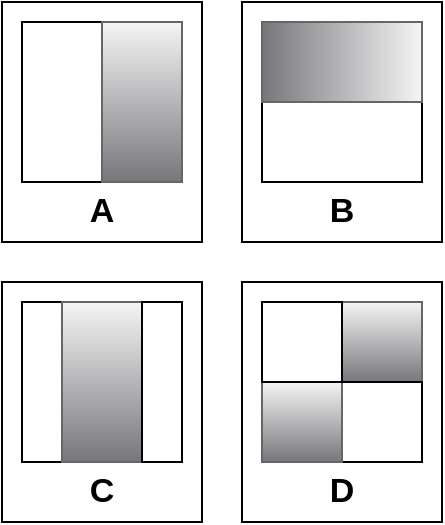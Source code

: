 <mxfile version="21.6.1" type="device">
  <diagram name="Page-1" id="5dJnx9Lx-BVwgVH-jLCf">
    <mxGraphModel dx="842" dy="441" grid="1" gridSize="10" guides="1" tooltips="1" connect="1" arrows="1" fold="1" page="1" pageScale="1" pageWidth="827" pageHeight="1169" math="0" shadow="0">
      <root>
        <mxCell id="0" />
        <mxCell id="1" parent="0" />
        <mxCell id="4PcoCXynAxBBddTjYnkj-2" value="" style="rounded=0;whiteSpace=wrap;html=1;" vertex="1" parent="1">
          <mxGeometry x="240" y="120" width="40" height="80" as="geometry" />
        </mxCell>
        <mxCell id="4PcoCXynAxBBddTjYnkj-3" value="" style="rounded=0;whiteSpace=wrap;html=1;fillColor=#f5f5f5;strokeColor=#666666;gradientColor=#77767b;" vertex="1" parent="1">
          <mxGeometry x="280" y="120" width="40" height="80" as="geometry" />
        </mxCell>
        <mxCell id="4PcoCXynAxBBddTjYnkj-4" value="" style="rounded=0;whiteSpace=wrap;html=1;rotation=-90;" vertex="1" parent="1">
          <mxGeometry x="380" y="140" width="40" height="80" as="geometry" />
        </mxCell>
        <mxCell id="4PcoCXynAxBBddTjYnkj-5" value="" style="rounded=0;whiteSpace=wrap;html=1;fillColor=#f5f5f5;strokeColor=#666666;gradientColor=#77767b;rotation=90;" vertex="1" parent="1">
          <mxGeometry x="380" y="100" width="40" height="80" as="geometry" />
        </mxCell>
        <mxCell id="4PcoCXynAxBBddTjYnkj-6" value="A" style="text;html=1;strokeColor=none;fillColor=none;align=center;verticalAlign=middle;whiteSpace=wrap;rounded=0;fontStyle=1;fontSize=17;" vertex="1" parent="1">
          <mxGeometry x="240" y="200" width="80" height="30" as="geometry" />
        </mxCell>
        <mxCell id="4PcoCXynAxBBddTjYnkj-7" value="&lt;div&gt;B&lt;/div&gt;" style="text;html=1;strokeColor=none;fillColor=none;align=center;verticalAlign=middle;whiteSpace=wrap;rounded=0;fontStyle=1;fontSize=17;" vertex="1" parent="1">
          <mxGeometry x="360" y="200" width="80" height="30" as="geometry" />
        </mxCell>
        <mxCell id="4PcoCXynAxBBddTjYnkj-8" value="" style="rounded=0;whiteSpace=wrap;html=1;" vertex="1" parent="1">
          <mxGeometry x="240" y="260" width="20" height="80" as="geometry" />
        </mxCell>
        <mxCell id="4PcoCXynAxBBddTjYnkj-9" value="" style="rounded=0;whiteSpace=wrap;html=1;fillColor=#f5f5f5;strokeColor=#666666;gradientColor=#77767b;" vertex="1" parent="1">
          <mxGeometry x="260" y="260" width="40" height="80" as="geometry" />
        </mxCell>
        <mxCell id="4PcoCXynAxBBddTjYnkj-10" value="C" style="text;html=1;strokeColor=none;fillColor=none;align=center;verticalAlign=middle;whiteSpace=wrap;rounded=0;fontStyle=1;fontSize=17;" vertex="1" parent="1">
          <mxGeometry x="240" y="340" width="80" height="30" as="geometry" />
        </mxCell>
        <mxCell id="4PcoCXynAxBBddTjYnkj-13" value="" style="rounded=0;whiteSpace=wrap;html=1;" vertex="1" parent="1">
          <mxGeometry x="300" y="260" width="20" height="80" as="geometry" />
        </mxCell>
        <mxCell id="4PcoCXynAxBBddTjYnkj-14" value="" style="rounded=0;whiteSpace=wrap;html=1;fillColor=#f5f5f5;strokeColor=#666666;gradientColor=#77767b;" vertex="1" parent="1">
          <mxGeometry x="400" y="260" width="40" height="40" as="geometry" />
        </mxCell>
        <mxCell id="4PcoCXynAxBBddTjYnkj-15" value="" style="rounded=0;whiteSpace=wrap;html=1;" vertex="1" parent="1">
          <mxGeometry x="400" y="300" width="40" height="40" as="geometry" />
        </mxCell>
        <mxCell id="4PcoCXynAxBBddTjYnkj-16" value="" style="rounded=0;whiteSpace=wrap;html=1;fillColor=#f5f5f5;strokeColor=#666666;gradientColor=#77767b;flipH=0;" vertex="1" parent="1">
          <mxGeometry x="360" y="300" width="40" height="40" as="geometry" />
        </mxCell>
        <mxCell id="4PcoCXynAxBBddTjYnkj-17" value="" style="rounded=0;whiteSpace=wrap;html=1;flipH=0;" vertex="1" parent="1">
          <mxGeometry x="360" y="260" width="40" height="40" as="geometry" />
        </mxCell>
        <mxCell id="4PcoCXynAxBBddTjYnkj-18" value="D" style="text;html=1;strokeColor=none;fillColor=none;align=center;verticalAlign=middle;whiteSpace=wrap;rounded=0;fontStyle=1;fontSize=17;" vertex="1" parent="1">
          <mxGeometry x="360" y="340" width="80" height="30" as="geometry" />
        </mxCell>
        <mxCell id="4PcoCXynAxBBddTjYnkj-19" value="" style="rounded=0;whiteSpace=wrap;html=1;fillColor=none;" vertex="1" parent="1">
          <mxGeometry x="230" y="110" width="100" height="120" as="geometry" />
        </mxCell>
        <mxCell id="4PcoCXynAxBBddTjYnkj-21" value="" style="rounded=0;whiteSpace=wrap;html=1;fillColor=none;" vertex="1" parent="1">
          <mxGeometry x="350" y="110" width="100" height="120" as="geometry" />
        </mxCell>
        <mxCell id="4PcoCXynAxBBddTjYnkj-22" value="" style="rounded=0;whiteSpace=wrap;html=1;fillColor=none;" vertex="1" parent="1">
          <mxGeometry x="350" y="250" width="100" height="120" as="geometry" />
        </mxCell>
        <mxCell id="4PcoCXynAxBBddTjYnkj-23" value="" style="rounded=0;whiteSpace=wrap;html=1;fillColor=none;" vertex="1" parent="1">
          <mxGeometry x="230" y="250" width="100" height="120" as="geometry" />
        </mxCell>
      </root>
    </mxGraphModel>
  </diagram>
</mxfile>
